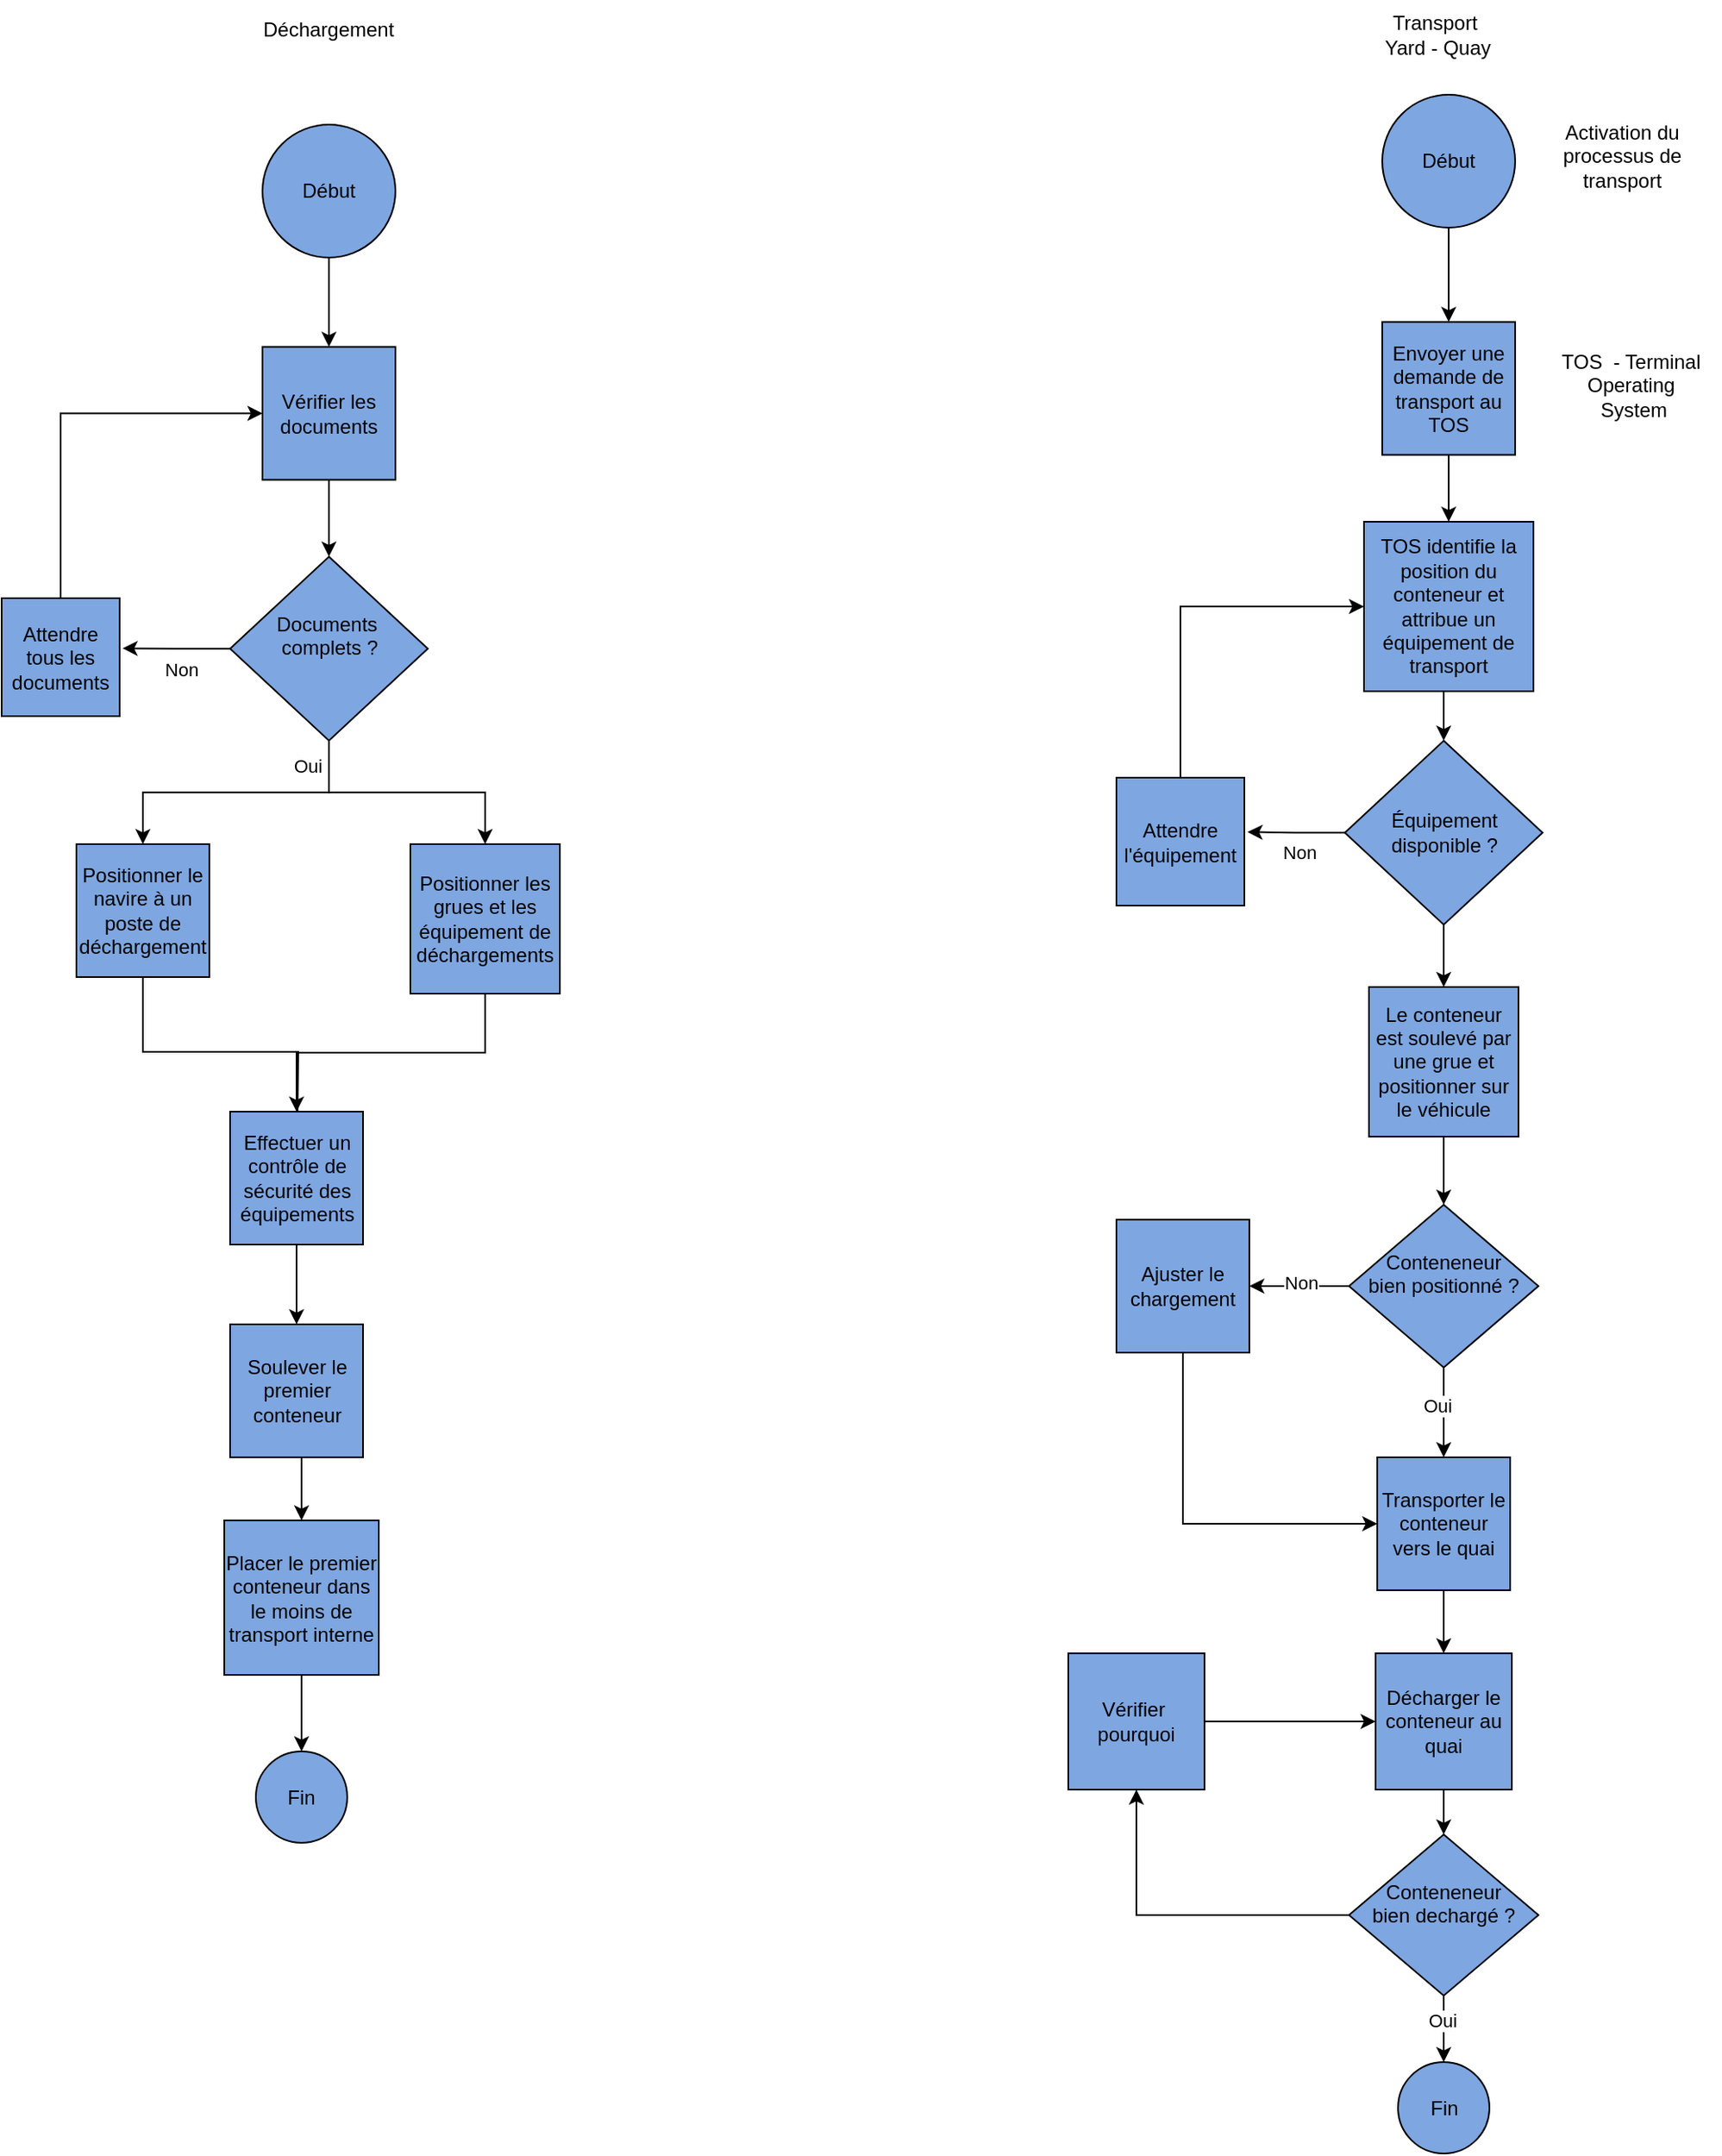 <mxfile version="24.8.4">
  <diagram name="Page-1" id="m8-AKDyAZTO_Czc3pS7X">
    <mxGraphModel dx="1450" dy="714" grid="0" gridSize="10" guides="1" tooltips="1" connect="1" arrows="1" fold="1" page="1" pageScale="1" pageWidth="3300" pageHeight="4681" background="none" math="0" shadow="0">
      <root>
        <mxCell id="0" />
        <mxCell id="1" parent="0" />
        <mxCell id="IhfRJVc3wCJX7Gg2RBDw-3" style="edgeStyle=orthogonalEdgeStyle;rounded=0;orthogonalLoop=1;jettySize=auto;html=1;fillColor=#7EA6E0;" edge="1" parent="1" source="IhfRJVc3wCJX7Gg2RBDw-1" target="IhfRJVc3wCJX7Gg2RBDw-2">
          <mxGeometry relative="1" as="geometry" />
        </mxCell>
        <mxCell id="IhfRJVc3wCJX7Gg2RBDw-1" value="Début" style="ellipse;whiteSpace=wrap;html=1;aspect=fixed;fillColor=#7EA6E0;" vertex="1" parent="1">
          <mxGeometry x="251" y="254" width="80" height="80" as="geometry" />
        </mxCell>
        <mxCell id="IhfRJVc3wCJX7Gg2RBDw-5" style="edgeStyle=orthogonalEdgeStyle;rounded=0;orthogonalLoop=1;jettySize=auto;html=1;exitX=0.5;exitY=1;exitDx=0;exitDy=0;entryX=0.5;entryY=0;entryDx=0;entryDy=0;fillColor=#7EA6E0;" edge="1" parent="1" source="IhfRJVc3wCJX7Gg2RBDw-2" target="IhfRJVc3wCJX7Gg2RBDw-4">
          <mxGeometry relative="1" as="geometry" />
        </mxCell>
        <mxCell id="IhfRJVc3wCJX7Gg2RBDw-2" value="Vérifier les documents" style="whiteSpace=wrap;html=1;aspect=fixed;fillColor=#7EA6E0;" vertex="1" parent="1">
          <mxGeometry x="251" y="387.75" width="80" height="80" as="geometry" />
        </mxCell>
        <mxCell id="IhfRJVc3wCJX7Gg2RBDw-9" style="edgeStyle=orthogonalEdgeStyle;rounded=0;orthogonalLoop=1;jettySize=auto;html=1;entryX=1.025;entryY=0.425;entryDx=0;entryDy=0;exitX=0;exitY=0.5;exitDx=0;exitDy=0;entryPerimeter=0;fillColor=#7EA6E0;" edge="1" parent="1" source="IhfRJVc3wCJX7Gg2RBDw-4" target="IhfRJVc3wCJX7Gg2RBDw-6">
          <mxGeometry relative="1" as="geometry">
            <mxPoint x="224" y="606" as="sourcePoint" />
          </mxGeometry>
        </mxCell>
        <mxCell id="IhfRJVc3wCJX7Gg2RBDw-12" value="Non" style="edgeLabel;html=1;align=center;verticalAlign=middle;resizable=0;points=[];fillColor=#7EA6E0;" vertex="1" connectable="0" parent="IhfRJVc3wCJX7Gg2RBDw-9">
          <mxGeometry x="-0.294" y="7" relative="1" as="geometry">
            <mxPoint x="-7" y="5" as="offset" />
          </mxGeometry>
        </mxCell>
        <mxCell id="IhfRJVc3wCJX7Gg2RBDw-10" style="edgeStyle=orthogonalEdgeStyle;rounded=0;orthogonalLoop=1;jettySize=auto;html=1;exitX=0.5;exitY=1;exitDx=0;exitDy=0;fillColor=#7EA6E0;" edge="1" parent="1" source="IhfRJVc3wCJX7Gg2RBDw-4" target="IhfRJVc3wCJX7Gg2RBDw-7">
          <mxGeometry relative="1" as="geometry">
            <mxPoint x="291" y="638" as="sourcePoint" />
          </mxGeometry>
        </mxCell>
        <mxCell id="IhfRJVc3wCJX7Gg2RBDw-11" value="Oui" style="edgeLabel;html=1;align=center;verticalAlign=middle;resizable=0;points=[];fillColor=#7EA6E0;" vertex="1" connectable="0" parent="IhfRJVc3wCJX7Gg2RBDw-10">
          <mxGeometry x="-0.309" y="2" relative="1" as="geometry">
            <mxPoint x="16" y="-18" as="offset" />
          </mxGeometry>
        </mxCell>
        <mxCell id="IhfRJVc3wCJX7Gg2RBDw-15" style="edgeStyle=orthogonalEdgeStyle;rounded=0;orthogonalLoop=1;jettySize=auto;html=1;exitX=0.5;exitY=1;exitDx=0;exitDy=0;fillColor=#7EA6E0;" edge="1" parent="1" source="IhfRJVc3wCJX7Gg2RBDw-4" target="IhfRJVc3wCJX7Gg2RBDw-13">
          <mxGeometry relative="1" as="geometry" />
        </mxCell>
        <mxCell id="IhfRJVc3wCJX7Gg2RBDw-4" value="&lt;div align=&quot;center&quot;&gt;Documents&amp;nbsp;&lt;/div&gt;&lt;div align=&quot;center&quot;&gt;complets ?&lt;br&gt;&lt;/div&gt;&lt;div&gt;&lt;br&gt;&lt;/div&gt;" style="rhombus;whiteSpace=wrap;html=1;fillColor=#7EA6E0;" vertex="1" parent="1">
          <mxGeometry x="231.5" y="514" width="119" height="110.75" as="geometry" />
        </mxCell>
        <mxCell id="IhfRJVc3wCJX7Gg2RBDw-52" style="edgeStyle=orthogonalEdgeStyle;rounded=0;orthogonalLoop=1;jettySize=auto;html=1;exitX=0.5;exitY=0;exitDx=0;exitDy=0;entryX=0;entryY=0.5;entryDx=0;entryDy=0;" edge="1" parent="1" source="IhfRJVc3wCJX7Gg2RBDw-6" target="IhfRJVc3wCJX7Gg2RBDw-2">
          <mxGeometry relative="1" as="geometry" />
        </mxCell>
        <mxCell id="IhfRJVc3wCJX7Gg2RBDw-6" value="Attendre tous les documents" style="whiteSpace=wrap;html=1;aspect=fixed;fillColor=#7EA6E0;" vertex="1" parent="1">
          <mxGeometry x="94" y="539" width="71" height="71" as="geometry" />
        </mxCell>
        <mxCell id="IhfRJVc3wCJX7Gg2RBDw-17" style="edgeStyle=orthogonalEdgeStyle;rounded=0;orthogonalLoop=1;jettySize=auto;html=1;exitX=0.5;exitY=1;exitDx=0;exitDy=0;fillColor=#7EA6E0;" edge="1" parent="1" source="IhfRJVc3wCJX7Gg2RBDw-7">
          <mxGeometry relative="1" as="geometry">
            <mxPoint x="272" y="857" as="targetPoint" />
          </mxGeometry>
        </mxCell>
        <mxCell id="IhfRJVc3wCJX7Gg2RBDw-7" value="Positionner le navire à un poste de déchargement" style="whiteSpace=wrap;html=1;aspect=fixed;fillColor=#7EA6E0;" vertex="1" parent="1">
          <mxGeometry x="139" y="687" width="80" height="80" as="geometry" />
        </mxCell>
        <mxCell id="IhfRJVc3wCJX7Gg2RBDw-18" style="edgeStyle=orthogonalEdgeStyle;rounded=0;orthogonalLoop=1;jettySize=auto;html=1;exitX=0.5;exitY=1;exitDx=0;exitDy=0;entryX=0.5;entryY=0;entryDx=0;entryDy=0;fillColor=#7EA6E0;" edge="1" parent="1" source="IhfRJVc3wCJX7Gg2RBDw-13" target="IhfRJVc3wCJX7Gg2RBDw-16">
          <mxGeometry relative="1" as="geometry" />
        </mxCell>
        <mxCell id="IhfRJVc3wCJX7Gg2RBDw-13" value="Positionner les grues et les équipement de déchargements" style="whiteSpace=wrap;html=1;aspect=fixed;fillColor=#7EA6E0;" vertex="1" parent="1">
          <mxGeometry x="340" y="687" width="90" height="90" as="geometry" />
        </mxCell>
        <mxCell id="IhfRJVc3wCJX7Gg2RBDw-20" style="edgeStyle=orthogonalEdgeStyle;rounded=0;orthogonalLoop=1;jettySize=auto;html=1;exitX=0.5;exitY=1;exitDx=0;exitDy=0;entryX=0.5;entryY=0;entryDx=0;entryDy=0;fillColor=#7EA6E0;" edge="1" parent="1" source="IhfRJVc3wCJX7Gg2RBDw-16" target="IhfRJVc3wCJX7Gg2RBDw-19">
          <mxGeometry relative="1" as="geometry" />
        </mxCell>
        <mxCell id="IhfRJVc3wCJX7Gg2RBDw-16" value="Effectuer un contrôle de sécurité des équipements" style="whiteSpace=wrap;html=1;aspect=fixed;fillColor=#7EA6E0;" vertex="1" parent="1">
          <mxGeometry x="231.5" y="848" width="80" height="80" as="geometry" />
        </mxCell>
        <mxCell id="IhfRJVc3wCJX7Gg2RBDw-22" style="edgeStyle=orthogonalEdgeStyle;rounded=0;orthogonalLoop=1;jettySize=auto;html=1;exitX=0.5;exitY=1;exitDx=0;exitDy=0;entryX=0.5;entryY=0;entryDx=0;entryDy=0;fillColor=#7EA6E0;" edge="1" parent="1" source="IhfRJVc3wCJX7Gg2RBDw-19" target="IhfRJVc3wCJX7Gg2RBDw-21">
          <mxGeometry relative="1" as="geometry" />
        </mxCell>
        <mxCell id="IhfRJVc3wCJX7Gg2RBDw-19" value="Soulever le premier conteneur" style="whiteSpace=wrap;html=1;aspect=fixed;fillColor=#7EA6E0;" vertex="1" parent="1">
          <mxGeometry x="231.5" y="976" width="80" height="80" as="geometry" />
        </mxCell>
        <mxCell id="IhfRJVc3wCJX7Gg2RBDw-24" style="edgeStyle=orthogonalEdgeStyle;rounded=0;orthogonalLoop=1;jettySize=auto;html=1;exitX=0.5;exitY=1;exitDx=0;exitDy=0;entryX=0.5;entryY=0;entryDx=0;entryDy=0;fillColor=#7EA6E0;" edge="1" parent="1" source="IhfRJVc3wCJX7Gg2RBDw-21" target="IhfRJVc3wCJX7Gg2RBDw-23">
          <mxGeometry relative="1" as="geometry" />
        </mxCell>
        <mxCell id="IhfRJVc3wCJX7Gg2RBDw-21" value="Placer le premier conteneur dans le moins de transport interne" style="whiteSpace=wrap;html=1;aspect=fixed;fillColor=#7EA6E0;" vertex="1" parent="1">
          <mxGeometry x="228" y="1094" width="93" height="93" as="geometry" />
        </mxCell>
        <mxCell id="IhfRJVc3wCJX7Gg2RBDw-23" value="Fin" style="ellipse;whiteSpace=wrap;html=1;aspect=fixed;fillColor=#7EA6E0;" vertex="1" parent="1">
          <mxGeometry x="247" y="1233" width="55" height="55" as="geometry" />
        </mxCell>
        <mxCell id="IhfRJVc3wCJX7Gg2RBDw-54" style="edgeStyle=orthogonalEdgeStyle;rounded=0;orthogonalLoop=1;jettySize=auto;html=1;exitX=0.5;exitY=1;exitDx=0;exitDy=0;fillColor=#7EA6E0;" edge="1" parent="1" source="IhfRJVc3wCJX7Gg2RBDw-27" target="IhfRJVc3wCJX7Gg2RBDw-50">
          <mxGeometry relative="1" as="geometry" />
        </mxCell>
        <mxCell id="IhfRJVc3wCJX7Gg2RBDw-27" value="Envoyer une demande de transport au TOS" style="whiteSpace=wrap;html=1;aspect=fixed;fillColor=#7EA6E0;" vertex="1" parent="1">
          <mxGeometry x="925" y="372.75" width="80" height="80" as="geometry" />
        </mxCell>
        <mxCell id="IhfRJVc3wCJX7Gg2RBDw-28" style="edgeStyle=orthogonalEdgeStyle;rounded=0;orthogonalLoop=1;jettySize=auto;html=1;entryX=1.025;entryY=0.425;entryDx=0;entryDy=0;exitX=0;exitY=0.5;exitDx=0;exitDy=0;entryPerimeter=0;fillColor=#7EA6E0;" edge="1" parent="1" source="IhfRJVc3wCJX7Gg2RBDw-33" target="IhfRJVc3wCJX7Gg2RBDw-34">
          <mxGeometry relative="1" as="geometry">
            <mxPoint x="895" y="716.75" as="sourcePoint" />
          </mxGeometry>
        </mxCell>
        <mxCell id="IhfRJVc3wCJX7Gg2RBDw-29" value="Non" style="edgeLabel;html=1;align=center;verticalAlign=middle;resizable=0;points=[];fillColor=#7EA6E0;" vertex="1" connectable="0" parent="IhfRJVc3wCJX7Gg2RBDw-28">
          <mxGeometry x="-0.294" y="7" relative="1" as="geometry">
            <mxPoint x="-7" y="5" as="offset" />
          </mxGeometry>
        </mxCell>
        <mxCell id="IhfRJVc3wCJX7Gg2RBDw-56" style="edgeStyle=orthogonalEdgeStyle;rounded=0;orthogonalLoop=1;jettySize=auto;html=1;exitX=0.5;exitY=1;exitDx=0;exitDy=0;entryX=0.5;entryY=0;entryDx=0;entryDy=0;fillColor=#7EA6E0;" edge="1" parent="1" source="IhfRJVc3wCJX7Gg2RBDw-33" target="IhfRJVc3wCJX7Gg2RBDw-38">
          <mxGeometry relative="1" as="geometry" />
        </mxCell>
        <mxCell id="IhfRJVc3wCJX7Gg2RBDw-33" value="Équipement disponible ?" style="rhombus;whiteSpace=wrap;html=1;fillColor=#7EA6E0;" vertex="1" parent="1">
          <mxGeometry x="902.5" y="624.75" width="119" height="110.75" as="geometry" />
        </mxCell>
        <mxCell id="IhfRJVc3wCJX7Gg2RBDw-55" style="edgeStyle=orthogonalEdgeStyle;rounded=0;orthogonalLoop=1;jettySize=auto;html=1;exitX=0.5;exitY=0;exitDx=0;exitDy=0;entryX=0;entryY=0.5;entryDx=0;entryDy=0;" edge="1" parent="1" source="IhfRJVc3wCJX7Gg2RBDw-34" target="IhfRJVc3wCJX7Gg2RBDw-50">
          <mxGeometry relative="1" as="geometry">
            <mxPoint x="902" y="550" as="targetPoint" />
          </mxGeometry>
        </mxCell>
        <mxCell id="IhfRJVc3wCJX7Gg2RBDw-34" value="Attendre l&#39;équipement" style="whiteSpace=wrap;html=1;aspect=fixed;fillColor=#7EA6E0;" vertex="1" parent="1">
          <mxGeometry x="765" y="647" width="77" height="77" as="geometry" />
        </mxCell>
        <mxCell id="IhfRJVc3wCJX7Gg2RBDw-58" style="edgeStyle=orthogonalEdgeStyle;rounded=0;orthogonalLoop=1;jettySize=auto;html=1;exitX=0.5;exitY=1;exitDx=0;exitDy=0;entryX=0.5;entryY=0;entryDx=0;entryDy=0;fillColor=#7EA6E0;" edge="1" parent="1" source="IhfRJVc3wCJX7Gg2RBDw-38" target="IhfRJVc3wCJX7Gg2RBDw-57">
          <mxGeometry relative="1" as="geometry" />
        </mxCell>
        <mxCell id="IhfRJVc3wCJX7Gg2RBDw-38" value="Le conteneur est soulevé par une grue et positionner sur le véhicule" style="whiteSpace=wrap;html=1;aspect=fixed;fillColor=#7EA6E0;" vertex="1" parent="1">
          <mxGeometry x="917" y="773" width="90" height="90" as="geometry" />
        </mxCell>
        <mxCell id="IhfRJVc3wCJX7Gg2RBDw-65" style="edgeStyle=orthogonalEdgeStyle;rounded=0;orthogonalLoop=1;jettySize=auto;html=1;exitX=0.5;exitY=1;exitDx=0;exitDy=0;fillColor=#7EA6E0;" edge="1" parent="1" source="IhfRJVc3wCJX7Gg2RBDw-40" target="IhfRJVc3wCJX7Gg2RBDw-44">
          <mxGeometry relative="1" as="geometry" />
        </mxCell>
        <mxCell id="IhfRJVc3wCJX7Gg2RBDw-40" value="Transporter le conteneur vers le quai" style="whiteSpace=wrap;html=1;aspect=fixed;fillColor=#7EA6E0;" vertex="1" parent="1">
          <mxGeometry x="922" y="1056" width="80" height="80" as="geometry" />
        </mxCell>
        <mxCell id="IhfRJVc3wCJX7Gg2RBDw-63" style="edgeStyle=orthogonalEdgeStyle;rounded=0;orthogonalLoop=1;jettySize=auto;html=1;exitX=0.5;exitY=1;exitDx=0;exitDy=0;entryX=0;entryY=0.5;entryDx=0;entryDy=0;" edge="1" parent="1" source="IhfRJVc3wCJX7Gg2RBDw-42" target="IhfRJVc3wCJX7Gg2RBDw-40">
          <mxGeometry relative="1" as="geometry" />
        </mxCell>
        <mxCell id="IhfRJVc3wCJX7Gg2RBDw-42" value="Ajuster le chargement" style="whiteSpace=wrap;html=1;aspect=fixed;fillColor=#7EA6E0;" vertex="1" parent="1">
          <mxGeometry x="765" y="913" width="80" height="80" as="geometry" />
        </mxCell>
        <mxCell id="IhfRJVc3wCJX7Gg2RBDw-67" style="edgeStyle=orthogonalEdgeStyle;rounded=0;orthogonalLoop=1;jettySize=auto;html=1;exitX=0.5;exitY=1;exitDx=0;exitDy=0;entryX=0.5;entryY=0;entryDx=0;entryDy=0;fillColor=#7EA6E0;" edge="1" parent="1" source="IhfRJVc3wCJX7Gg2RBDw-44" target="IhfRJVc3wCJX7Gg2RBDw-66">
          <mxGeometry relative="1" as="geometry" />
        </mxCell>
        <mxCell id="IhfRJVc3wCJX7Gg2RBDw-44" value="Décharger le conteneur au quai " style="whiteSpace=wrap;html=1;aspect=fixed;fillColor=#7EA6E0;" vertex="1" parent="1">
          <mxGeometry x="921" y="1174" width="82" height="82" as="geometry" />
        </mxCell>
        <mxCell id="IhfRJVc3wCJX7Gg2RBDw-45" value="Fin" style="ellipse;whiteSpace=wrap;html=1;aspect=fixed;fillColor=#7EA6E0;" vertex="1" parent="1">
          <mxGeometry x="934.5" y="1420" width="55" height="55" as="geometry" />
        </mxCell>
        <mxCell id="IhfRJVc3wCJX7Gg2RBDw-47" style="edgeStyle=orthogonalEdgeStyle;rounded=0;orthogonalLoop=1;jettySize=auto;html=1;exitX=0.5;exitY=1;exitDx=0;exitDy=0;entryX=0.5;entryY=0;entryDx=0;entryDy=0;fillColor=#7EA6E0;" edge="1" parent="1" source="IhfRJVc3wCJX7Gg2RBDw-46" target="IhfRJVc3wCJX7Gg2RBDw-27">
          <mxGeometry relative="1" as="geometry" />
        </mxCell>
        <mxCell id="IhfRJVc3wCJX7Gg2RBDw-46" value="Début" style="ellipse;whiteSpace=wrap;html=1;aspect=fixed;fillColor=#7EA6E0;" vertex="1" parent="1">
          <mxGeometry x="925" y="236" width="80" height="80" as="geometry" />
        </mxCell>
        <mxCell id="IhfRJVc3wCJX7Gg2RBDw-48" value="&lt;div&gt;Activation du&lt;/div&gt;&lt;div&gt;&amp;nbsp;processus de&amp;nbsp;&lt;/div&gt;&lt;div&gt;transport&lt;/div&gt;" style="text;html=1;align=center;verticalAlign=middle;resizable=0;points=[];autosize=1;strokeColor=none;fillColor=none;" vertex="1" parent="1">
          <mxGeometry x="1021" y="245" width="96" height="55" as="geometry" />
        </mxCell>
        <mxCell id="IhfRJVc3wCJX7Gg2RBDw-49" value="&lt;div&gt;TOS&amp;nbsp; - Terminal&amp;nbsp;&lt;/div&gt;&lt;div&gt;Operating&amp;nbsp;&lt;/div&gt;&lt;div&gt;System&lt;/div&gt;" style="text;html=1;align=center;verticalAlign=middle;resizable=0;points=[];autosize=1;strokeColor=none;fillColor=none;" vertex="1" parent="1">
          <mxGeometry x="1023.5" y="383" width="105" height="55" as="geometry" />
        </mxCell>
        <mxCell id="IhfRJVc3wCJX7Gg2RBDw-51" style="edgeStyle=orthogonalEdgeStyle;rounded=0;orthogonalLoop=1;jettySize=auto;html=1;exitX=0.5;exitY=1;exitDx=0;exitDy=0;entryX=0.5;entryY=0;entryDx=0;entryDy=0;fillColor=#7EA6E0;" edge="1" parent="1" source="IhfRJVc3wCJX7Gg2RBDw-50" target="IhfRJVc3wCJX7Gg2RBDw-33">
          <mxGeometry relative="1" as="geometry" />
        </mxCell>
        <mxCell id="IhfRJVc3wCJX7Gg2RBDw-50" value="TOS identifie la position du conteneur et attribue un équipement de transport" style="whiteSpace=wrap;html=1;aspect=fixed;fillColor=#7EA6E0;" vertex="1" parent="1">
          <mxGeometry x="914" y="493" width="102" height="102" as="geometry" />
        </mxCell>
        <mxCell id="IhfRJVc3wCJX7Gg2RBDw-59" style="edgeStyle=orthogonalEdgeStyle;rounded=0;orthogonalLoop=1;jettySize=auto;html=1;exitX=0.5;exitY=1;exitDx=0;exitDy=0;fillColor=#7EA6E0;" edge="1" parent="1" source="IhfRJVc3wCJX7Gg2RBDw-57" target="IhfRJVc3wCJX7Gg2RBDw-40">
          <mxGeometry relative="1" as="geometry" />
        </mxCell>
        <mxCell id="IhfRJVc3wCJX7Gg2RBDw-61" value="Oui" style="edgeLabel;html=1;align=center;verticalAlign=middle;resizable=0;points=[];fillColor=#7EA6E0;" vertex="1" connectable="0" parent="IhfRJVc3wCJX7Gg2RBDw-59">
          <mxGeometry x="-0.148" y="-4" relative="1" as="geometry">
            <mxPoint as="offset" />
          </mxGeometry>
        </mxCell>
        <mxCell id="IhfRJVc3wCJX7Gg2RBDw-60" style="edgeStyle=orthogonalEdgeStyle;rounded=0;orthogonalLoop=1;jettySize=auto;html=1;exitX=0;exitY=0.5;exitDx=0;exitDy=0;entryX=1;entryY=0.5;entryDx=0;entryDy=0;" edge="1" parent="1" source="IhfRJVc3wCJX7Gg2RBDw-57" target="IhfRJVc3wCJX7Gg2RBDw-42">
          <mxGeometry relative="1" as="geometry" />
        </mxCell>
        <mxCell id="IhfRJVc3wCJX7Gg2RBDw-62" value="Non" style="edgeLabel;html=1;align=center;verticalAlign=middle;resizable=0;points=[];" vertex="1" connectable="0" parent="IhfRJVc3wCJX7Gg2RBDw-60">
          <mxGeometry x="-0.033" y="-2" relative="1" as="geometry">
            <mxPoint as="offset" />
          </mxGeometry>
        </mxCell>
        <mxCell id="IhfRJVc3wCJX7Gg2RBDw-57" value="&lt;div&gt;Conteneneur&lt;/div&gt;&lt;div&gt;bien positionné ? &lt;br&gt;&lt;/div&gt;&lt;div&gt;&lt;br&gt;&lt;/div&gt;" style="rhombus;whiteSpace=wrap;html=1;fillColor=#7EA6E0;" vertex="1" parent="1">
          <mxGeometry x="905" y="904" width="114" height="98" as="geometry" />
        </mxCell>
        <mxCell id="IhfRJVc3wCJX7Gg2RBDw-68" style="edgeStyle=orthogonalEdgeStyle;rounded=0;orthogonalLoop=1;jettySize=auto;html=1;exitX=0.5;exitY=1;exitDx=0;exitDy=0;entryX=0.5;entryY=0;entryDx=0;entryDy=0;fillColor=#7EA6E0;" edge="1" parent="1" source="IhfRJVc3wCJX7Gg2RBDw-66" target="IhfRJVc3wCJX7Gg2RBDw-45">
          <mxGeometry relative="1" as="geometry" />
        </mxCell>
        <mxCell id="IhfRJVc3wCJX7Gg2RBDw-69" value="Oui" style="edgeLabel;html=1;align=center;verticalAlign=middle;resizable=0;points=[];fillColor=#7EA6E0;" vertex="1" connectable="0" parent="IhfRJVc3wCJX7Gg2RBDw-68">
          <mxGeometry x="-0.25" y="-1" relative="1" as="geometry">
            <mxPoint as="offset" />
          </mxGeometry>
        </mxCell>
        <mxCell id="IhfRJVc3wCJX7Gg2RBDw-71" style="edgeStyle=orthogonalEdgeStyle;rounded=0;orthogonalLoop=1;jettySize=auto;html=1;exitX=0;exitY=0.5;exitDx=0;exitDy=0;entryX=0.5;entryY=1;entryDx=0;entryDy=0;" edge="1" parent="1" source="IhfRJVc3wCJX7Gg2RBDw-66" target="IhfRJVc3wCJX7Gg2RBDw-70">
          <mxGeometry relative="1" as="geometry">
            <mxPoint x="785" y="1265" as="targetPoint" />
          </mxGeometry>
        </mxCell>
        <mxCell id="IhfRJVc3wCJX7Gg2RBDw-66" value="&lt;div&gt;Conteneneur&lt;/div&gt;&lt;div&gt;bien dechargé ? &lt;br&gt;&lt;/div&gt;&lt;div&gt;&lt;br&gt;&lt;/div&gt;" style="rhombus;whiteSpace=wrap;html=1;fillColor=#7EA6E0;" vertex="1" parent="1">
          <mxGeometry x="905" y="1283" width="114" height="97" as="geometry" />
        </mxCell>
        <mxCell id="IhfRJVc3wCJX7Gg2RBDw-72" style="edgeStyle=orthogonalEdgeStyle;rounded=0;orthogonalLoop=1;jettySize=auto;html=1;exitX=1;exitY=0.5;exitDx=0;exitDy=0;entryX=0;entryY=0.5;entryDx=0;entryDy=0;" edge="1" parent="1" source="IhfRJVc3wCJX7Gg2RBDw-70" target="IhfRJVc3wCJX7Gg2RBDw-44">
          <mxGeometry relative="1" as="geometry" />
        </mxCell>
        <mxCell id="IhfRJVc3wCJX7Gg2RBDw-70" value="&lt;div&gt;&lt;span style=&quot;white-space: pre;&quot;&gt;Vérifier &lt;/span&gt;&lt;/div&gt;&lt;div&gt;&lt;span style=&quot;white-space: pre;&quot;&gt;pourquoi&lt;/span&gt;&lt;/div&gt;&lt;div&gt;&lt;span style=&quot;white-space: pre;&quot;&gt;&lt;/span&gt;&lt;/div&gt;" style="whiteSpace=wrap;html=1;aspect=fixed;fillColor=#7EA6E0;" vertex="1" parent="1">
          <mxGeometry x="736" y="1174" width="82" height="82" as="geometry" />
        </mxCell>
        <mxCell id="IhfRJVc3wCJX7Gg2RBDw-73" value="&lt;div&gt;Transport&amp;nbsp;&lt;/div&gt;&lt;div&gt;Yard - Quay &lt;/div&gt;" style="text;html=1;align=center;verticalAlign=middle;resizable=0;points=[];autosize=1;strokeColor=none;fillColor=none;" vertex="1" parent="1">
          <mxGeometry x="917" y="179" width="81" height="41" as="geometry" />
        </mxCell>
        <mxCell id="IhfRJVc3wCJX7Gg2RBDw-74" value="&lt;div&gt;Déchargement&amp;nbsp; &lt;/div&gt;" style="text;html=1;align=center;verticalAlign=middle;resizable=0;points=[];autosize=1;strokeColor=none;fillColor=none;" vertex="1" parent="1">
          <mxGeometry x="242" y="184" width="100" height="26" as="geometry" />
        </mxCell>
      </root>
    </mxGraphModel>
  </diagram>
</mxfile>

